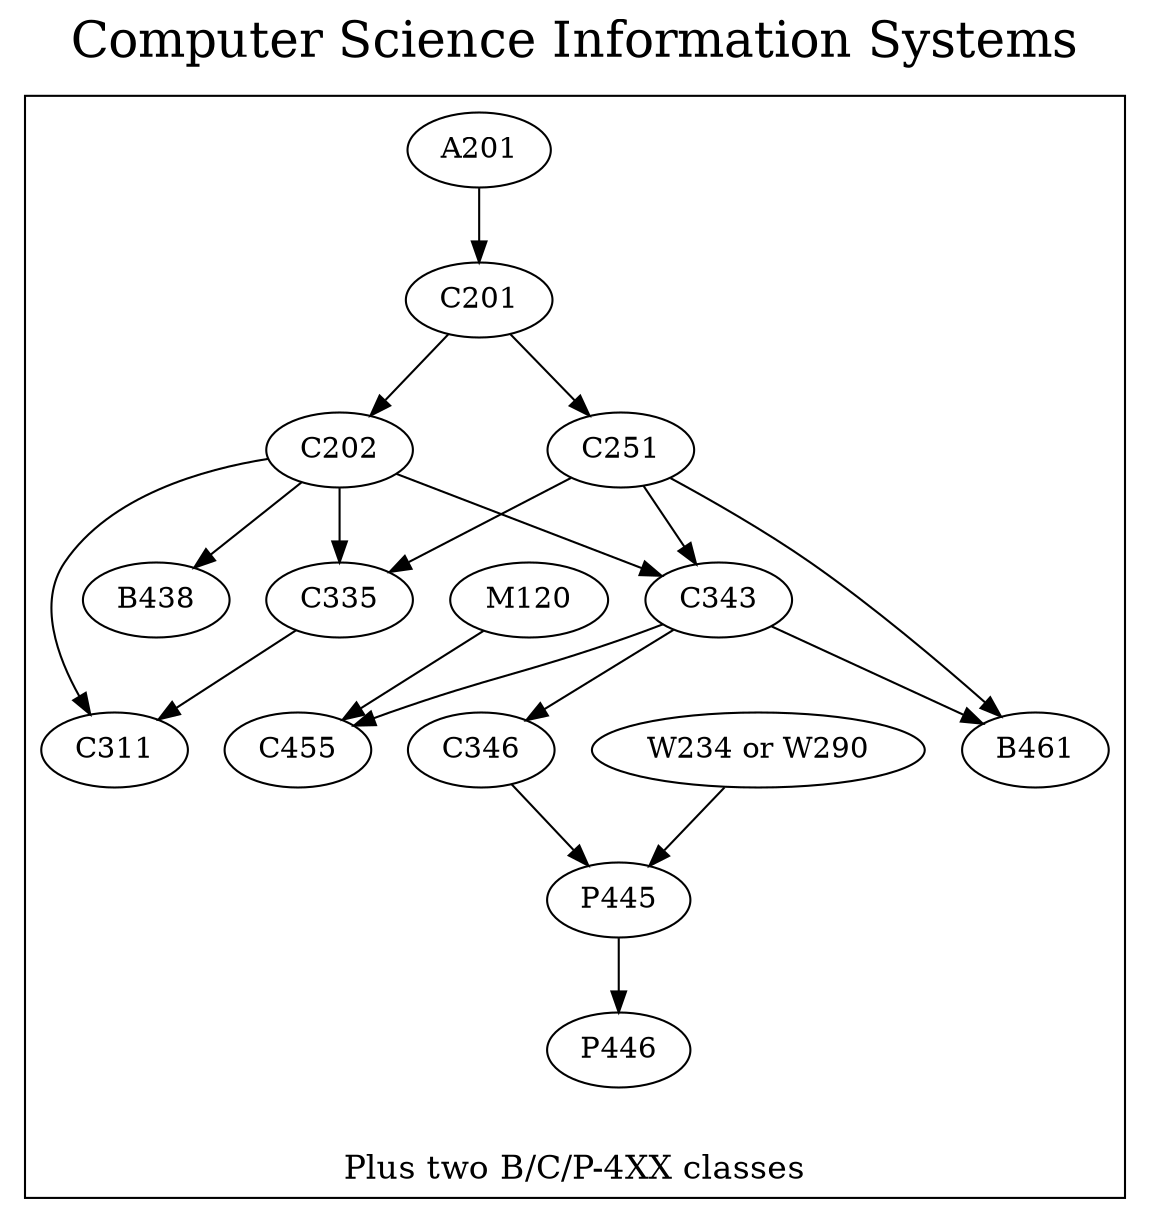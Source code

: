 digraph G {
node[style=solid]; rankdir=TB;

labelloc=t
fontsize=24
label="Computer Science Information Systems\n"

subgraph cluster0 {
fontsize=16
style="solid"
labelloc=b label="\nPlus two B/C/P-4XX classes"

A201
C201
C202
C251
C335
C343
C346
C311
B438
C455
P445
P446
B461
W234orW290 [label="W234 or W290"]
M120
}

A201->C201
C201->C202
C201->C251
C202->C335
C251->C335
C251->C343
C202->C343
C343->C346
C202->C311
C335->C311
M120->C455
C343->C455
C346->P445
W234orW290->P445
P445->P446
C202->B438
C251->B461
C343->B461
}
